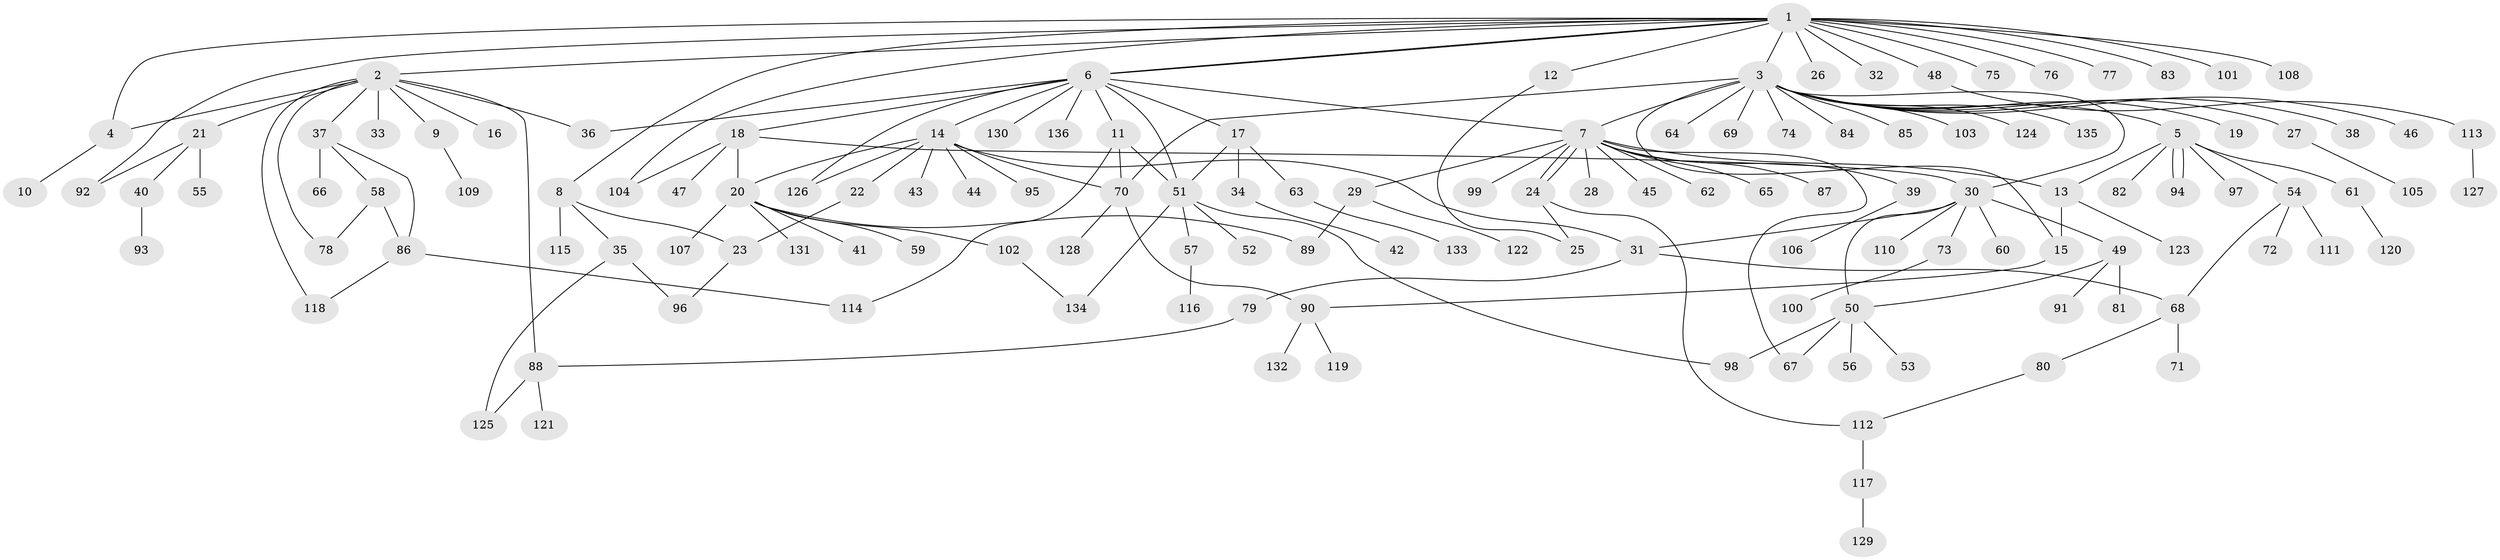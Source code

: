 // coarse degree distribution, {1: 0.8235294117647058, 2: 0.058823529411764705, 4: 0.029411764705882353, 3: 0.029411764705882353, 5: 0.014705882352941176, 29: 0.014705882352941176, 22: 0.014705882352941176, 10: 0.014705882352941176}
// Generated by graph-tools (version 1.1) at 2025/51/03/04/25 21:51:32]
// undirected, 136 vertices, 170 edges
graph export_dot {
graph [start="1"]
  node [color=gray90,style=filled];
  1;
  2;
  3;
  4;
  5;
  6;
  7;
  8;
  9;
  10;
  11;
  12;
  13;
  14;
  15;
  16;
  17;
  18;
  19;
  20;
  21;
  22;
  23;
  24;
  25;
  26;
  27;
  28;
  29;
  30;
  31;
  32;
  33;
  34;
  35;
  36;
  37;
  38;
  39;
  40;
  41;
  42;
  43;
  44;
  45;
  46;
  47;
  48;
  49;
  50;
  51;
  52;
  53;
  54;
  55;
  56;
  57;
  58;
  59;
  60;
  61;
  62;
  63;
  64;
  65;
  66;
  67;
  68;
  69;
  70;
  71;
  72;
  73;
  74;
  75;
  76;
  77;
  78;
  79;
  80;
  81;
  82;
  83;
  84;
  85;
  86;
  87;
  88;
  89;
  90;
  91;
  92;
  93;
  94;
  95;
  96;
  97;
  98;
  99;
  100;
  101;
  102;
  103;
  104;
  105;
  106;
  107;
  108;
  109;
  110;
  111;
  112;
  113;
  114;
  115;
  116;
  117;
  118;
  119;
  120;
  121;
  122;
  123;
  124;
  125;
  126;
  127;
  128;
  129;
  130;
  131;
  132;
  133;
  134;
  135;
  136;
  1 -- 2;
  1 -- 3;
  1 -- 4;
  1 -- 6;
  1 -- 6;
  1 -- 8;
  1 -- 12;
  1 -- 26;
  1 -- 32;
  1 -- 48;
  1 -- 75;
  1 -- 76;
  1 -- 77;
  1 -- 83;
  1 -- 92;
  1 -- 101;
  1 -- 104;
  1 -- 108;
  2 -- 4;
  2 -- 9;
  2 -- 16;
  2 -- 21;
  2 -- 33;
  2 -- 36;
  2 -- 37;
  2 -- 78;
  2 -- 88;
  2 -- 118;
  3 -- 5;
  3 -- 7;
  3 -- 15;
  3 -- 19;
  3 -- 27;
  3 -- 30;
  3 -- 38;
  3 -- 46;
  3 -- 64;
  3 -- 69;
  3 -- 70;
  3 -- 74;
  3 -- 84;
  3 -- 85;
  3 -- 103;
  3 -- 124;
  3 -- 135;
  4 -- 10;
  5 -- 13;
  5 -- 54;
  5 -- 61;
  5 -- 82;
  5 -- 94;
  5 -- 94;
  5 -- 97;
  6 -- 7;
  6 -- 11;
  6 -- 14;
  6 -- 17;
  6 -- 18;
  6 -- 36;
  6 -- 51;
  6 -- 126;
  6 -- 130;
  6 -- 136;
  7 -- 13;
  7 -- 24;
  7 -- 24;
  7 -- 28;
  7 -- 29;
  7 -- 39;
  7 -- 45;
  7 -- 62;
  7 -- 65;
  7 -- 67;
  7 -- 87;
  7 -- 99;
  8 -- 23;
  8 -- 35;
  8 -- 115;
  9 -- 109;
  11 -- 51;
  11 -- 70;
  11 -- 114;
  12 -- 25;
  13 -- 15;
  13 -- 123;
  14 -- 20;
  14 -- 22;
  14 -- 31;
  14 -- 43;
  14 -- 44;
  14 -- 70;
  14 -- 95;
  14 -- 126;
  15 -- 90;
  17 -- 34;
  17 -- 51;
  17 -- 63;
  18 -- 20;
  18 -- 30;
  18 -- 47;
  18 -- 104;
  20 -- 41;
  20 -- 59;
  20 -- 89;
  20 -- 102;
  20 -- 107;
  20 -- 131;
  21 -- 40;
  21 -- 55;
  21 -- 92;
  22 -- 23;
  23 -- 96;
  24 -- 25;
  24 -- 112;
  27 -- 105;
  29 -- 89;
  29 -- 122;
  30 -- 31;
  30 -- 49;
  30 -- 50;
  30 -- 60;
  30 -- 73;
  30 -- 110;
  31 -- 68;
  31 -- 79;
  34 -- 42;
  35 -- 96;
  35 -- 125;
  37 -- 58;
  37 -- 66;
  37 -- 86;
  39 -- 106;
  40 -- 93;
  48 -- 113;
  49 -- 50;
  49 -- 81;
  49 -- 91;
  50 -- 53;
  50 -- 56;
  50 -- 67;
  50 -- 98;
  51 -- 52;
  51 -- 57;
  51 -- 98;
  51 -- 134;
  54 -- 68;
  54 -- 72;
  54 -- 111;
  57 -- 116;
  58 -- 78;
  58 -- 86;
  61 -- 120;
  63 -- 133;
  68 -- 71;
  68 -- 80;
  70 -- 90;
  70 -- 128;
  73 -- 100;
  79 -- 88;
  80 -- 112;
  86 -- 114;
  86 -- 118;
  88 -- 121;
  88 -- 125;
  90 -- 119;
  90 -- 132;
  102 -- 134;
  112 -- 117;
  113 -- 127;
  117 -- 129;
}
